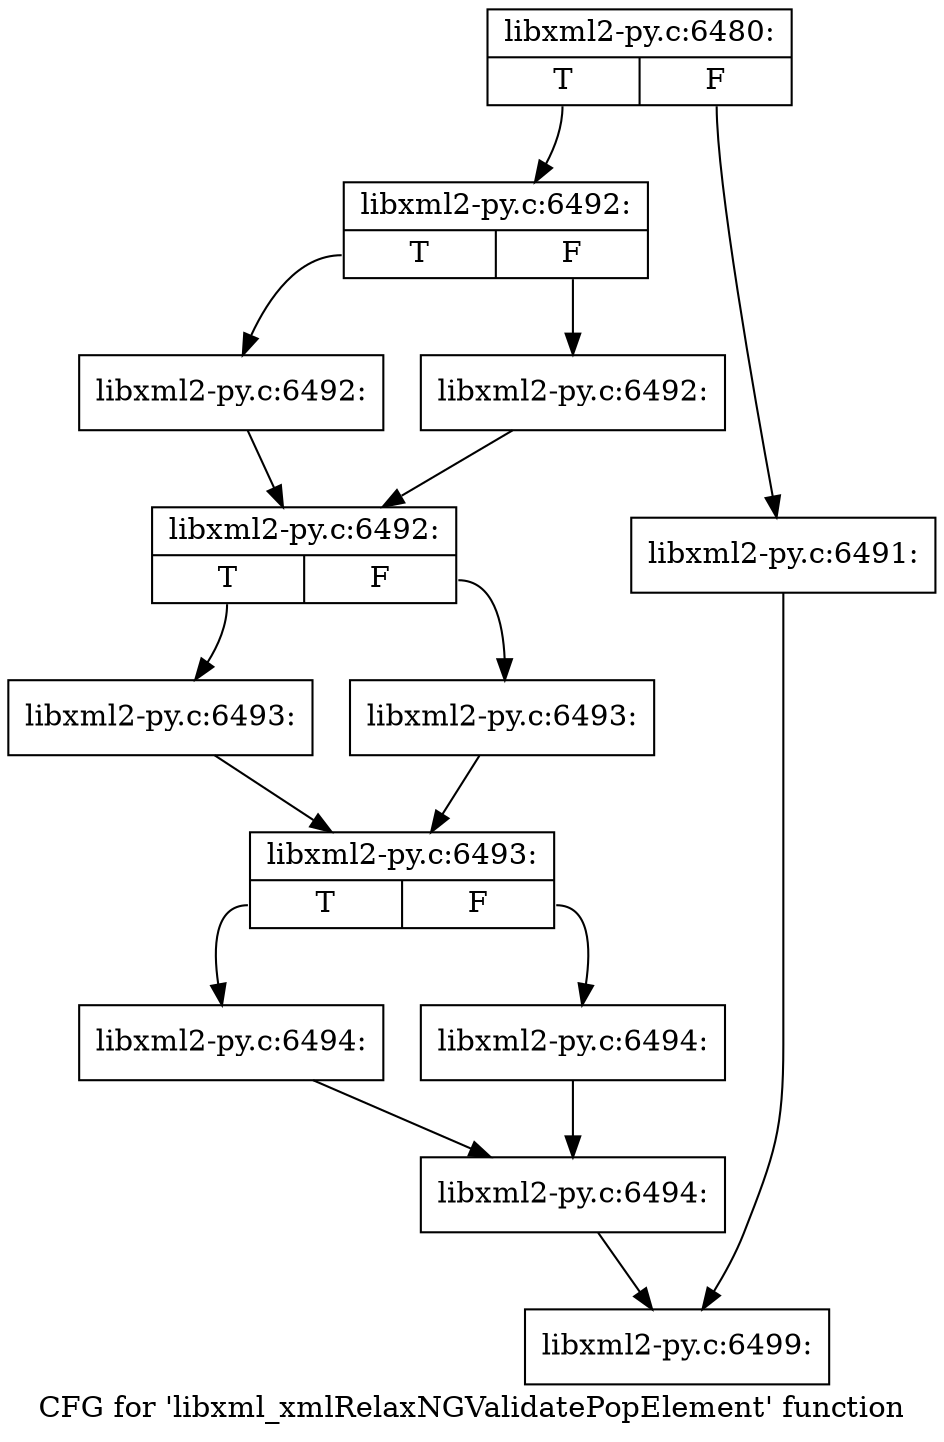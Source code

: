digraph "CFG for 'libxml_xmlRelaxNGValidatePopElement' function" {
	label="CFG for 'libxml_xmlRelaxNGValidatePopElement' function";

	Node0x423a7f0 [shape=record,label="{libxml2-py.c:6480:|{<s0>T|<s1>F}}"];
	Node0x423a7f0:s0 -> Node0x4240a40;
	Node0x423a7f0:s1 -> Node0x42409f0;
	Node0x42409f0 [shape=record,label="{libxml2-py.c:6491:}"];
	Node0x42409f0 -> Node0x423e160;
	Node0x4240a40 [shape=record,label="{libxml2-py.c:6492:|{<s0>T|<s1>F}}"];
	Node0x4240a40:s0 -> Node0x4241360;
	Node0x4240a40:s1 -> Node0x42413b0;
	Node0x4241360 [shape=record,label="{libxml2-py.c:6492:}"];
	Node0x4241360 -> Node0x4241400;
	Node0x42413b0 [shape=record,label="{libxml2-py.c:6492:}"];
	Node0x42413b0 -> Node0x4241400;
	Node0x4241400 [shape=record,label="{libxml2-py.c:6492:|{<s0>T|<s1>F}}"];
	Node0x4241400:s0 -> Node0x4241a30;
	Node0x4241400:s1 -> Node0x4241a80;
	Node0x4241a30 [shape=record,label="{libxml2-py.c:6493:}"];
	Node0x4241a30 -> Node0x4241ad0;
	Node0x4241a80 [shape=record,label="{libxml2-py.c:6493:}"];
	Node0x4241a80 -> Node0x4241ad0;
	Node0x4241ad0 [shape=record,label="{libxml2-py.c:6493:|{<s0>T|<s1>F}}"];
	Node0x4241ad0:s0 -> Node0x4242160;
	Node0x4241ad0:s1 -> Node0x42421b0;
	Node0x4242160 [shape=record,label="{libxml2-py.c:6494:}"];
	Node0x4242160 -> Node0x4242200;
	Node0x42421b0 [shape=record,label="{libxml2-py.c:6494:}"];
	Node0x42421b0 -> Node0x4242200;
	Node0x4242200 [shape=record,label="{libxml2-py.c:6494:}"];
	Node0x4242200 -> Node0x423e160;
	Node0x423e160 [shape=record,label="{libxml2-py.c:6499:}"];
}
